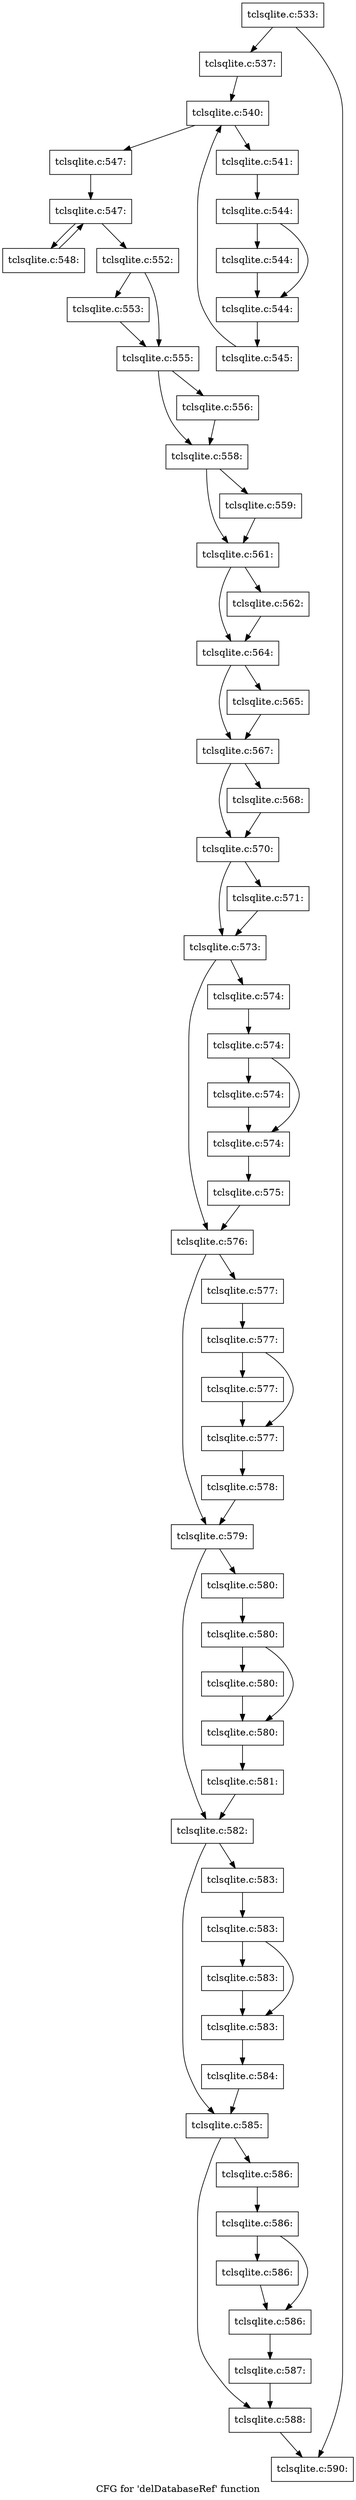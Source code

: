 digraph "CFG for 'delDatabaseRef' function" {
	label="CFG for 'delDatabaseRef' function";

	Node0x55a73579d730 [shape=record,label="{tclsqlite.c:533:}"];
	Node0x55a73579d730 -> Node0x55a735a8cd20;
	Node0x55a73579d730 -> Node0x55a735a8cd70;
	Node0x55a735a8cd20 [shape=record,label="{tclsqlite.c:537:}"];
	Node0x55a735a8cd20 -> Node0x55a735776220;
	Node0x55a735776220 [shape=record,label="{tclsqlite.c:540:}"];
	Node0x55a735776220 -> Node0x55a735a92000;
	Node0x55a735776220 -> Node0x55a735a91d50;
	Node0x55a735a92000 [shape=record,label="{tclsqlite.c:541:}"];
	Node0x55a735a92000 -> Node0x55a735a92c40;
	Node0x55a735a92c40 [shape=record,label="{tclsqlite.c:544:}"];
	Node0x55a735a92c40 -> Node0x55a735a93270;
	Node0x55a735a92c40 -> Node0x55a735a932c0;
	Node0x55a735a93270 [shape=record,label="{tclsqlite.c:544:}"];
	Node0x55a735a93270 -> Node0x55a735a932c0;
	Node0x55a735a932c0 [shape=record,label="{tclsqlite.c:544:}"];
	Node0x55a735a932c0 -> Node0x55a735a92ba0;
	Node0x55a735a92ba0 [shape=record,label="{tclsqlite.c:545:}"];
	Node0x55a735a92ba0 -> Node0x55a735776220;
	Node0x55a735a91d50 [shape=record,label="{tclsqlite.c:547:}"];
	Node0x55a735a91d50 -> Node0x55a735a92bf0;
	Node0x55a735a92bf0 [shape=record,label="{tclsqlite.c:547:}"];
	Node0x55a735a92bf0 -> Node0x55a735a944c0;
	Node0x55a735a92bf0 -> Node0x55a735a941e0;
	Node0x55a735a944c0 [shape=record,label="{tclsqlite.c:548:}"];
	Node0x55a735a944c0 -> Node0x55a735a92bf0;
	Node0x55a735a941e0 [shape=record,label="{tclsqlite.c:552:}"];
	Node0x55a735a941e0 -> Node0x55a735a95530;
	Node0x55a735a941e0 -> Node0x55a735a95580;
	Node0x55a735a95530 [shape=record,label="{tclsqlite.c:553:}"];
	Node0x55a735a95530 -> Node0x55a735a95580;
	Node0x55a735a95580 [shape=record,label="{tclsqlite.c:555:}"];
	Node0x55a735a95580 -> Node0x55a735a95f20;
	Node0x55a735a95580 -> Node0x55a735a95f70;
	Node0x55a735a95f20 [shape=record,label="{tclsqlite.c:556:}"];
	Node0x55a735a95f20 -> Node0x55a735a95f70;
	Node0x55a735a95f70 [shape=record,label="{tclsqlite.c:558:}"];
	Node0x55a735a95f70 -> Node0x55a735a96980;
	Node0x55a735a95f70 -> Node0x55a735a969d0;
	Node0x55a735a96980 [shape=record,label="{tclsqlite.c:559:}"];
	Node0x55a735a96980 -> Node0x55a735a969d0;
	Node0x55a735a969d0 [shape=record,label="{tclsqlite.c:561:}"];
	Node0x55a735a969d0 -> Node0x55a735a973e0;
	Node0x55a735a969d0 -> Node0x55a735a97430;
	Node0x55a735a973e0 [shape=record,label="{tclsqlite.c:562:}"];
	Node0x55a735a973e0 -> Node0x55a735a97430;
	Node0x55a735a97430 [shape=record,label="{tclsqlite.c:564:}"];
	Node0x55a735a97430 -> Node0x55a735a97e40;
	Node0x55a735a97430 -> Node0x55a735a97e90;
	Node0x55a735a97e40 [shape=record,label="{tclsqlite.c:565:}"];
	Node0x55a735a97e40 -> Node0x55a735a97e90;
	Node0x55a735a97e90 [shape=record,label="{tclsqlite.c:567:}"];
	Node0x55a735a97e90 -> Node0x55a735a988a0;
	Node0x55a735a97e90 -> Node0x55a735a988f0;
	Node0x55a735a988a0 [shape=record,label="{tclsqlite.c:568:}"];
	Node0x55a735a988a0 -> Node0x55a735a988f0;
	Node0x55a735a988f0 [shape=record,label="{tclsqlite.c:570:}"];
	Node0x55a735a988f0 -> Node0x55a735a99300;
	Node0x55a735a988f0 -> Node0x55a735a99350;
	Node0x55a735a99300 [shape=record,label="{tclsqlite.c:571:}"];
	Node0x55a735a99300 -> Node0x55a735a99350;
	Node0x55a735a99350 [shape=record,label="{tclsqlite.c:573:}"];
	Node0x55a735a99350 -> Node0x55a735a99d60;
	Node0x55a735a99350 -> Node0x55a735a99db0;
	Node0x55a735a99d60 [shape=record,label="{tclsqlite.c:574:}"];
	Node0x55a735a99d60 -> Node0x55a735a9a280;
	Node0x55a735a9a280 [shape=record,label="{tclsqlite.c:574:}"];
	Node0x55a735a9a280 -> Node0x55a735a9a8b0;
	Node0x55a735a9a280 -> Node0x55a735a9a900;
	Node0x55a735a9a8b0 [shape=record,label="{tclsqlite.c:574:}"];
	Node0x55a735a9a8b0 -> Node0x55a735a9a900;
	Node0x55a735a9a900 [shape=record,label="{tclsqlite.c:574:}"];
	Node0x55a735a9a900 -> Node0x55a735a9a1e0;
	Node0x55a735a9a1e0 [shape=record,label="{tclsqlite.c:575:}"];
	Node0x55a735a9a1e0 -> Node0x55a735a99db0;
	Node0x55a735a99db0 [shape=record,label="{tclsqlite.c:576:}"];
	Node0x55a735a99db0 -> Node0x55a735a9a230;
	Node0x55a735a99db0 -> Node0x55a735a9b360;
	Node0x55a735a9a230 [shape=record,label="{tclsqlite.c:577:}"];
	Node0x55a735a9a230 -> Node0x55a735a9b830;
	Node0x55a735a9b830 [shape=record,label="{tclsqlite.c:577:}"];
	Node0x55a735a9b830 -> Node0x55a735a9be60;
	Node0x55a735a9b830 -> Node0x55a735a9beb0;
	Node0x55a735a9be60 [shape=record,label="{tclsqlite.c:577:}"];
	Node0x55a735a9be60 -> Node0x55a735a9beb0;
	Node0x55a735a9beb0 [shape=record,label="{tclsqlite.c:577:}"];
	Node0x55a735a9beb0 -> Node0x55a735a9b790;
	Node0x55a735a9b790 [shape=record,label="{tclsqlite.c:578:}"];
	Node0x55a735a9b790 -> Node0x55a735a9b360;
	Node0x55a735a9b360 [shape=record,label="{tclsqlite.c:579:}"];
	Node0x55a735a9b360 -> Node0x55a735a9b7e0;
	Node0x55a735a9b360 -> Node0x55a735a9c910;
	Node0x55a735a9b7e0 [shape=record,label="{tclsqlite.c:580:}"];
	Node0x55a735a9b7e0 -> Node0x55a735a9cde0;
	Node0x55a735a9cde0 [shape=record,label="{tclsqlite.c:580:}"];
	Node0x55a735a9cde0 -> Node0x55a735a9d410;
	Node0x55a735a9cde0 -> Node0x55a735a9d460;
	Node0x55a735a9d410 [shape=record,label="{tclsqlite.c:580:}"];
	Node0x55a735a9d410 -> Node0x55a735a9d460;
	Node0x55a735a9d460 [shape=record,label="{tclsqlite.c:580:}"];
	Node0x55a735a9d460 -> Node0x55a735a9cd40;
	Node0x55a735a9cd40 [shape=record,label="{tclsqlite.c:581:}"];
	Node0x55a735a9cd40 -> Node0x55a735a9c910;
	Node0x55a735a9c910 [shape=record,label="{tclsqlite.c:582:}"];
	Node0x55a735a9c910 -> Node0x55a735a9cd90;
	Node0x55a735a9c910 -> Node0x55a735a9dec0;
	Node0x55a735a9cd90 [shape=record,label="{tclsqlite.c:583:}"];
	Node0x55a735a9cd90 -> Node0x55a735a9e390;
	Node0x55a735a9e390 [shape=record,label="{tclsqlite.c:583:}"];
	Node0x55a735a9e390 -> Node0x55a735a9e9c0;
	Node0x55a735a9e390 -> Node0x55a735a9ea10;
	Node0x55a735a9e9c0 [shape=record,label="{tclsqlite.c:583:}"];
	Node0x55a735a9e9c0 -> Node0x55a735a9ea10;
	Node0x55a735a9ea10 [shape=record,label="{tclsqlite.c:583:}"];
	Node0x55a735a9ea10 -> Node0x55a735a9e2f0;
	Node0x55a735a9e2f0 [shape=record,label="{tclsqlite.c:584:}"];
	Node0x55a735a9e2f0 -> Node0x55a735a9dec0;
	Node0x55a735a9dec0 [shape=record,label="{tclsqlite.c:585:}"];
	Node0x55a735a9dec0 -> Node0x55a735a9e340;
	Node0x55a735a9dec0 -> Node0x55a735a9f470;
	Node0x55a735a9e340 [shape=record,label="{tclsqlite.c:586:}"];
	Node0x55a735a9e340 -> Node0x55a735a9f940;
	Node0x55a735a9f940 [shape=record,label="{tclsqlite.c:586:}"];
	Node0x55a735a9f940 -> Node0x55a735a9ff70;
	Node0x55a735a9f940 -> Node0x55a735a9ffc0;
	Node0x55a735a9ff70 [shape=record,label="{tclsqlite.c:586:}"];
	Node0x55a735a9ff70 -> Node0x55a735a9ffc0;
	Node0x55a735a9ffc0 [shape=record,label="{tclsqlite.c:586:}"];
	Node0x55a735a9ffc0 -> Node0x55a735a9f8a0;
	Node0x55a735a9f8a0 [shape=record,label="{tclsqlite.c:587:}"];
	Node0x55a735a9f8a0 -> Node0x55a735a9f470;
	Node0x55a735a9f470 [shape=record,label="{tclsqlite.c:588:}"];
	Node0x55a735a9f470 -> Node0x55a735a8cd70;
	Node0x55a735a8cd70 [shape=record,label="{tclsqlite.c:590:}"];
}
